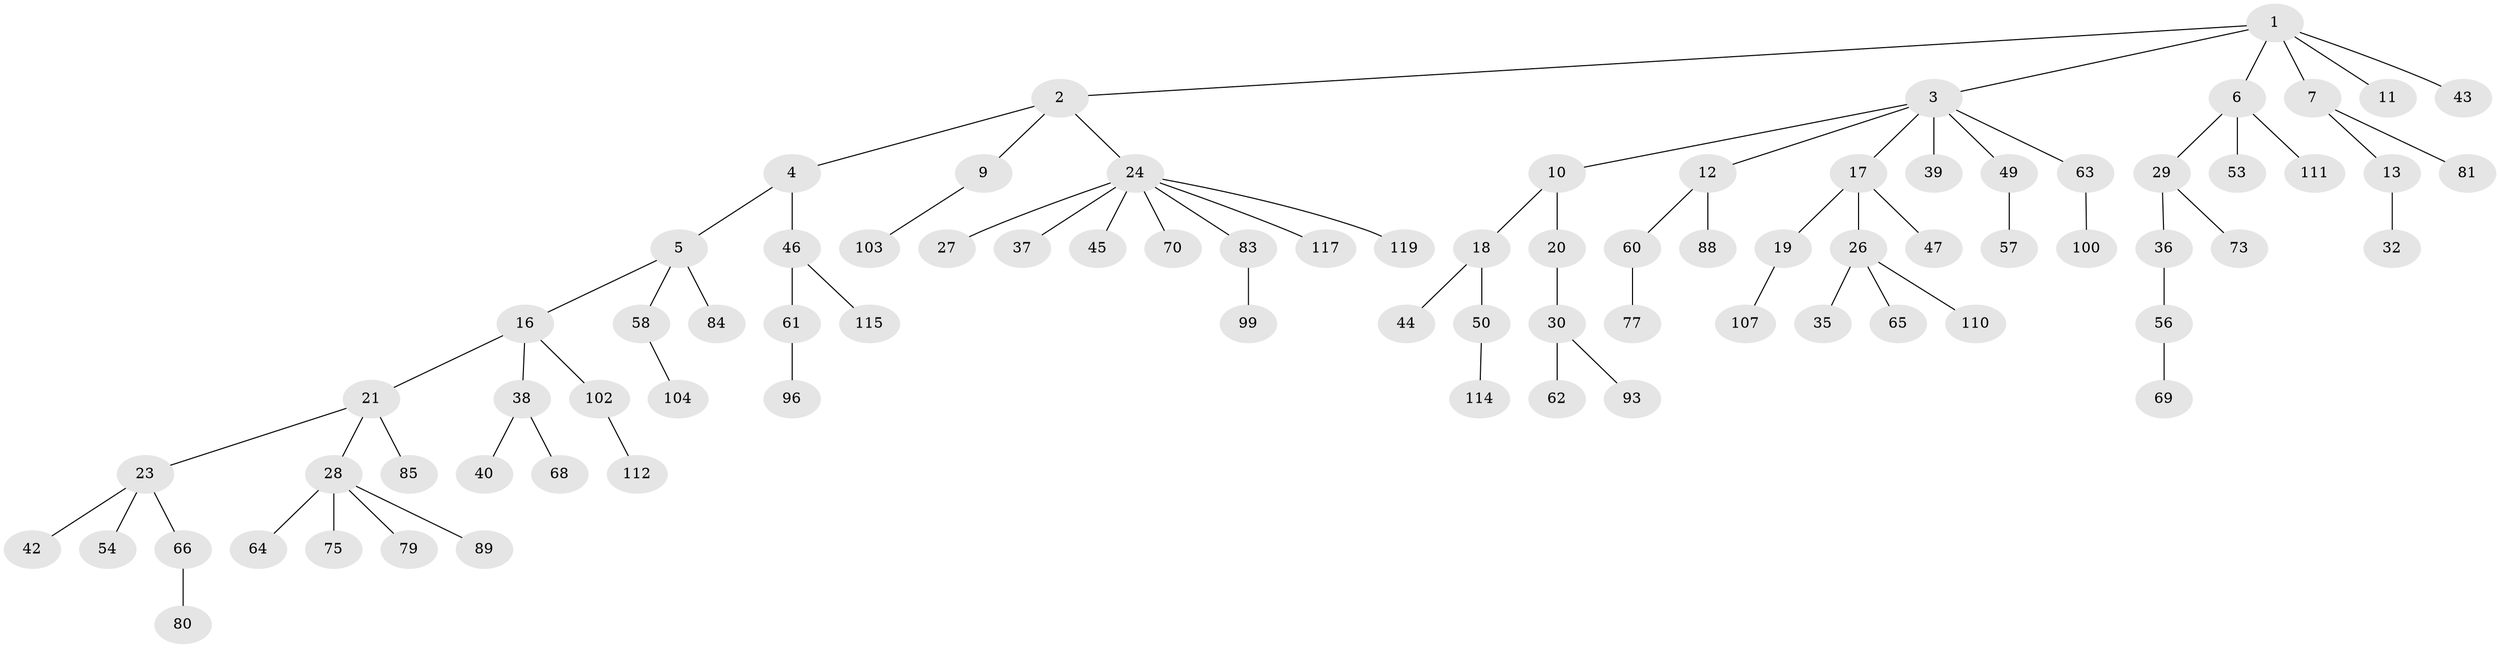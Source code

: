 // original degree distribution, {7: 0.025210084033613446, 4: 0.06722689075630252, 3: 0.12605042016806722, 5: 0.04201680672268908, 2: 0.21008403361344538, 1: 0.5294117647058824}
// Generated by graph-tools (version 1.1) at 2025/42/03/06/25 10:42:04]
// undirected, 81 vertices, 80 edges
graph export_dot {
graph [start="1"]
  node [color=gray90,style=filled];
  1 [super="+97"];
  2;
  3 [super="+41"];
  4 [super="+8"];
  5 [super="+48"];
  6 [super="+31"];
  7 [super="+22"];
  9 [super="+55"];
  10 [super="+15"];
  11 [super="+87"];
  12 [super="+14"];
  13 [super="+108"];
  16 [super="+34"];
  17 [super="+51"];
  18 [super="+98"];
  19 [super="+76"];
  20;
  21 [super="+59"];
  23 [super="+94"];
  24 [super="+25"];
  26 [super="+118"];
  27;
  28 [super="+72"];
  29 [super="+33"];
  30 [super="+92"];
  32;
  35;
  36;
  37;
  38 [super="+71"];
  39;
  40 [super="+52"];
  42;
  43;
  44;
  45;
  46 [super="+109"];
  47;
  49 [super="+105"];
  50;
  53;
  54;
  56 [super="+86"];
  57 [super="+82"];
  58 [super="+67"];
  60 [super="+116"];
  61 [super="+74"];
  62 [super="+91"];
  63;
  64;
  65 [super="+78"];
  66;
  68;
  69;
  70;
  73;
  75 [super="+90"];
  77;
  79;
  80 [super="+113"];
  81 [super="+95"];
  83;
  84;
  85;
  88;
  89;
  93 [super="+101"];
  96;
  99 [super="+106"];
  100;
  102;
  103;
  104;
  107;
  110;
  111;
  112;
  114;
  115;
  117;
  119;
  1 -- 2;
  1 -- 3;
  1 -- 6;
  1 -- 7;
  1 -- 11;
  1 -- 43;
  2 -- 4;
  2 -- 9;
  2 -- 24;
  3 -- 10;
  3 -- 12;
  3 -- 17;
  3 -- 39;
  3 -- 63;
  3 -- 49;
  4 -- 5;
  4 -- 46;
  5 -- 16;
  5 -- 84;
  5 -- 58;
  6 -- 29;
  6 -- 53;
  6 -- 111;
  7 -- 13;
  7 -- 81;
  9 -- 103;
  10 -- 18;
  10 -- 20;
  12 -- 60;
  12 -- 88;
  13 -- 32;
  16 -- 21;
  16 -- 38;
  16 -- 102;
  17 -- 19;
  17 -- 26;
  17 -- 47;
  18 -- 44;
  18 -- 50;
  19 -- 107;
  20 -- 30;
  21 -- 23;
  21 -- 28;
  21 -- 85;
  23 -- 42;
  23 -- 54;
  23 -- 66;
  24 -- 27;
  24 -- 37;
  24 -- 70;
  24 -- 117;
  24 -- 119;
  24 -- 83;
  24 -- 45;
  26 -- 35;
  26 -- 65;
  26 -- 110;
  28 -- 64;
  28 -- 75;
  28 -- 79;
  28 -- 89;
  29 -- 73;
  29 -- 36;
  30 -- 62;
  30 -- 93;
  36 -- 56;
  38 -- 40;
  38 -- 68;
  46 -- 61;
  46 -- 115;
  49 -- 57;
  50 -- 114;
  56 -- 69;
  58 -- 104;
  60 -- 77;
  61 -- 96;
  63 -- 100;
  66 -- 80;
  83 -- 99;
  102 -- 112;
}
